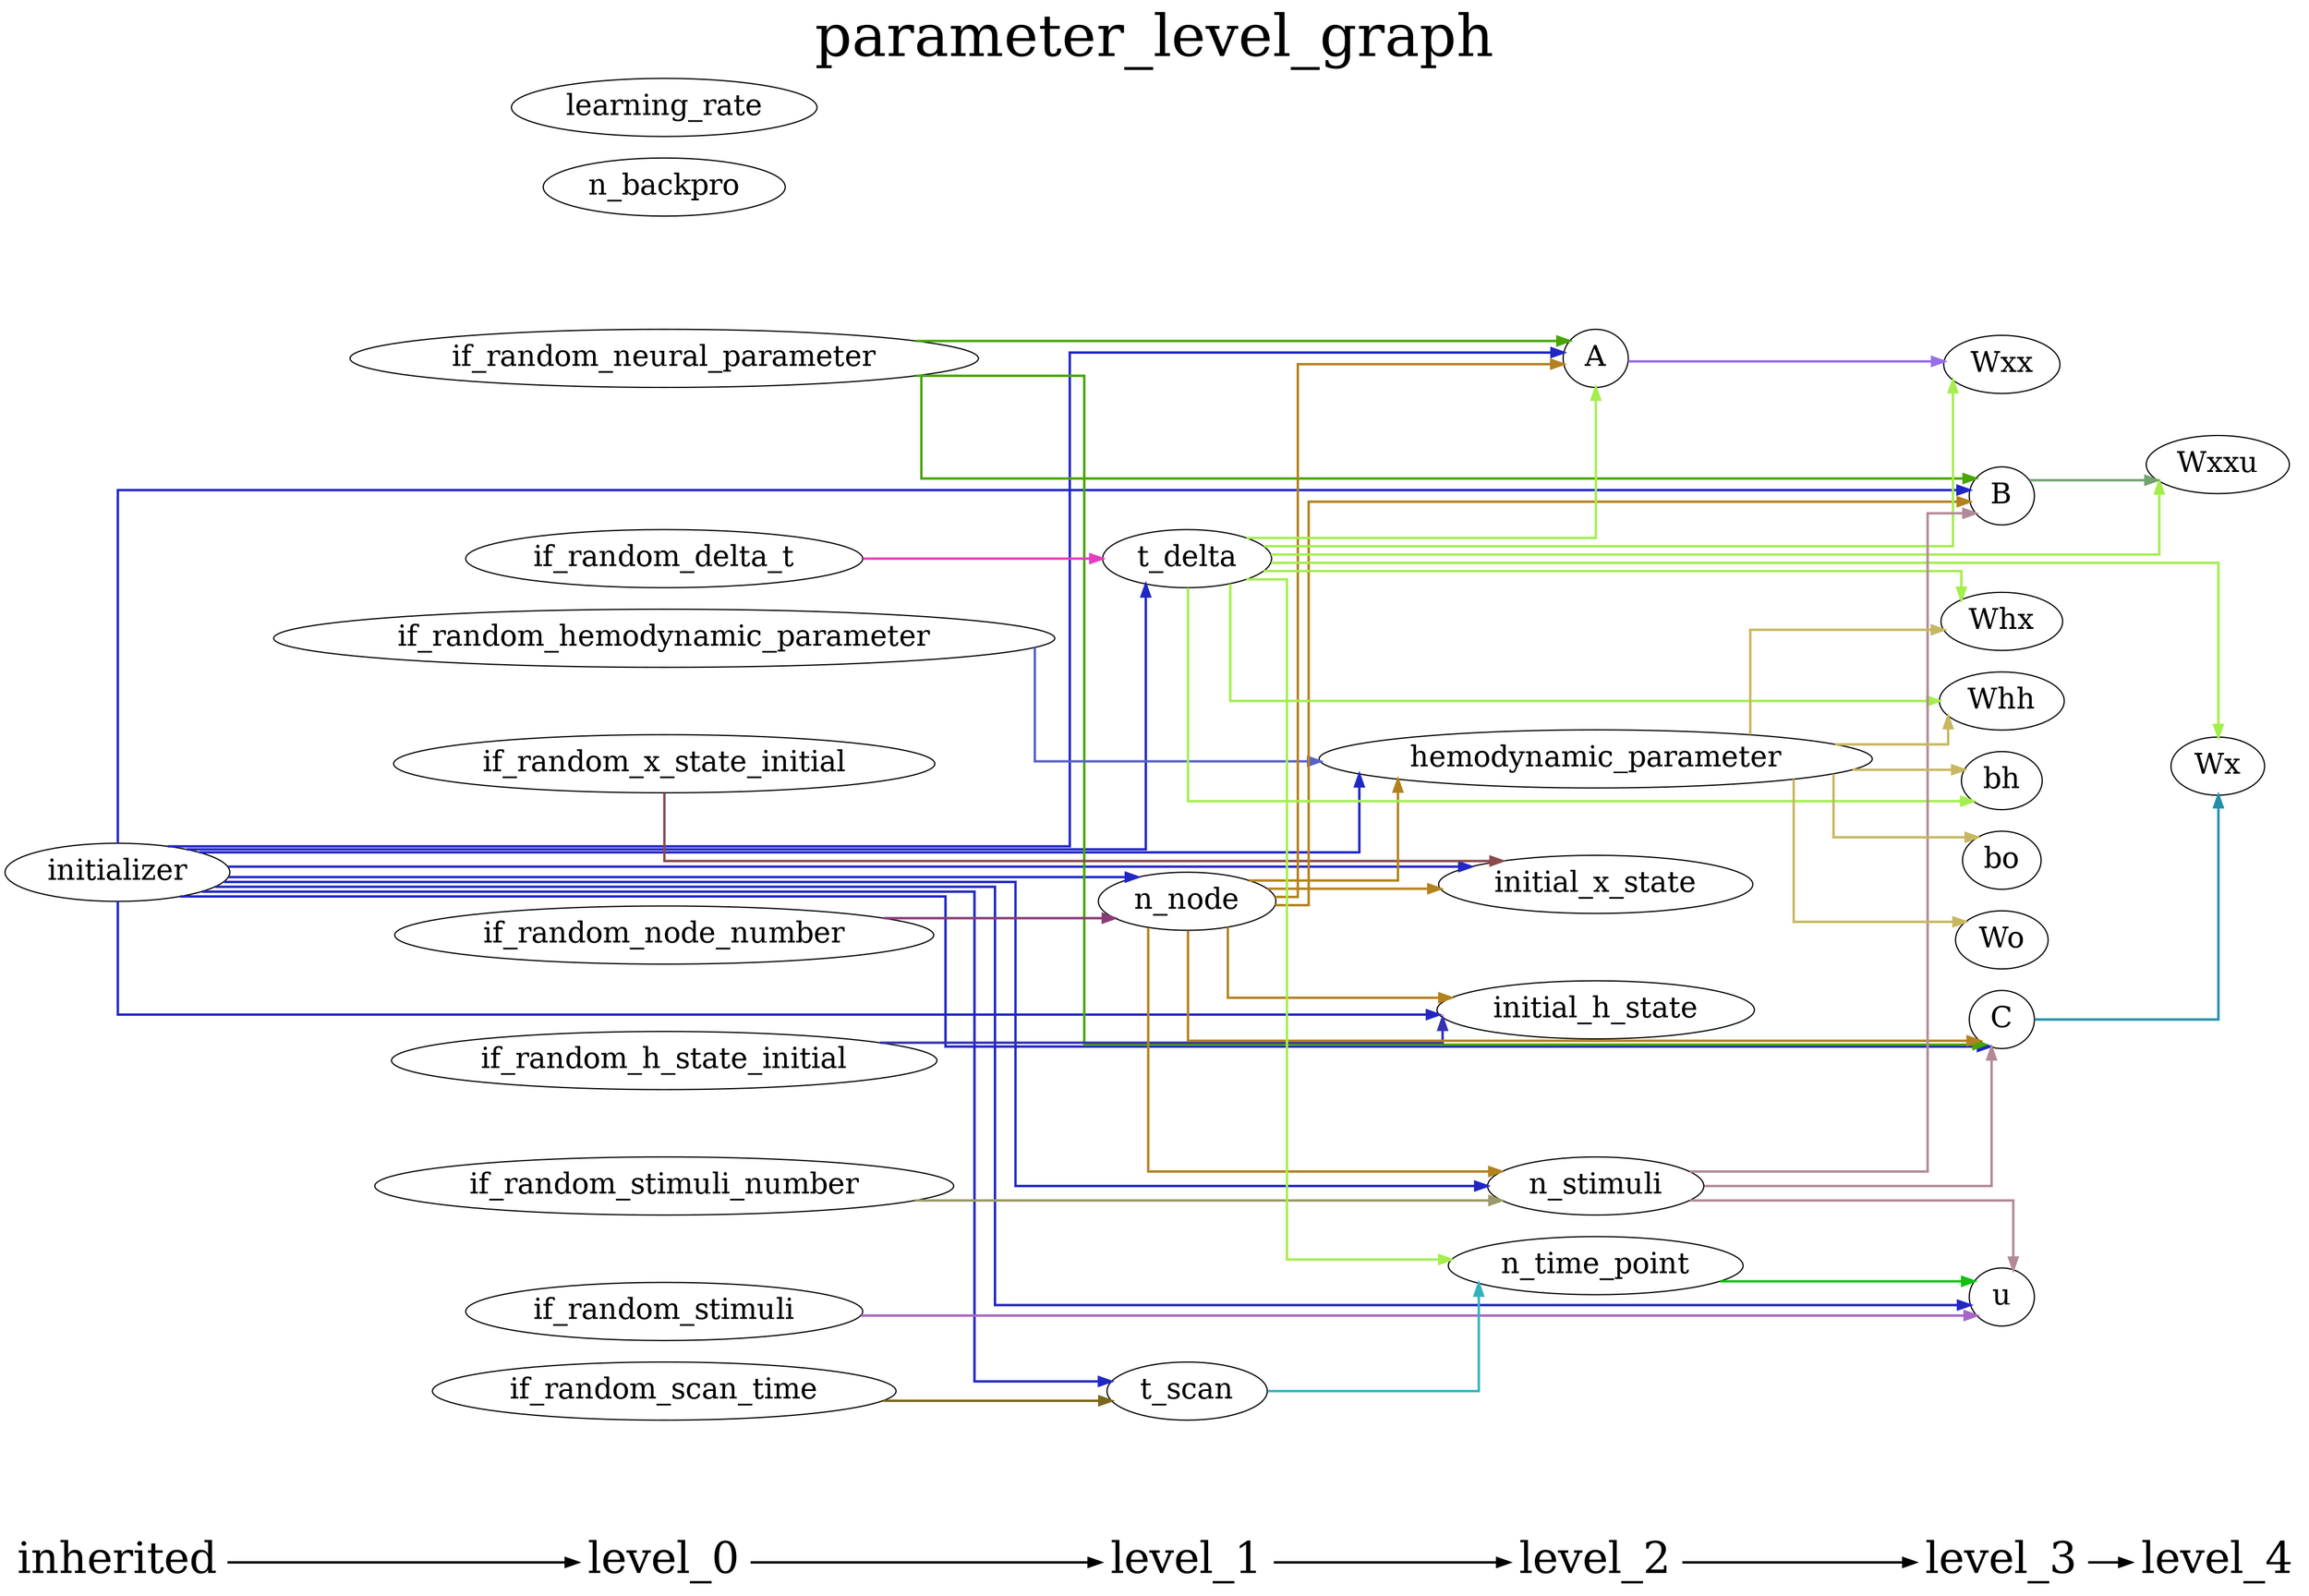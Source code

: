 digraph G {
          splines=ortho;
          fontsize = 48;
          rankdir = "LR";
          node[fontsize=24];
          edge[penwidth=2];
          {
          node [shape=plaintext fontsize=36];
          inherited -> 
          level_0 -> 
          level_1 -> 
          level_2 -> 
          level_3 -> 
          level_4
          }
          {rank = same;
          inherited;
          initializer;
          }
          {rank = same;
          level_0;
          if_random_neural_parameter;
          if_random_hemodynamic_parameter;
          if_random_x_state_initial;
          if_random_h_state_initial;
          if_random_stimuli;
          if_random_node_number;
          if_random_stimuli_number;
          if_random_delta_t;
          if_random_scan_time;
          n_backpro;
          learning_rate;
          }
          {rank = same;
          level_1;
          n_node;
          t_delta;
          t_scan;
          }
          {rank = same;
          level_2;
          n_time_point;
          n_stimuli;
          A;
          hemodynamic_parameter;
          initial_x_state;
          initial_h_state;
          }
          {rank = same;
          level_3;
          u;
          B;
          C;
          Wxx;
          Whx;
          Whh;
          bh;
          Wo;
          bo;
          }
          {rank = same;
          level_4;
          Wxxu;
          Wx;
          }
          if_random_h_state_initial -> initial_h_state [color="#3731B4"];
          t_delta -> Wx [color="#A4EE4E"];
          t_delta -> Whh [color="#A4EE4E"];
          t_delta -> bh [color="#A4EE4E"];
          t_delta -> A [color="#A4EE4E"];
          t_delta -> Wxx [color="#A4EE4E"];
          t_delta -> Wxxu [color="#A4EE4E"];
          t_delta -> n_time_point [color="#A4EE4E"];
          t_delta -> Whx [color="#A4EE4E"];
          A -> Wxx [color="#976EEB"];
          t_scan -> n_time_point [color="#35B2BE"];
          if_random_node_number -> n_node [color="#883C76"];
          n_node -> initial_h_state [color="#B3821E"];
          n_node -> A [color="#B3821E"];
          n_node -> n_stimuli [color="#B3821E"];
          n_node -> C [color="#B3821E"];
          n_node -> B [color="#B3821E"];
          n_node -> hemodynamic_parameter [color="#B3821E"];
          n_node -> initial_x_state [color="#B3821E"];
          hemodynamic_parameter -> Whh [color="#C7B761"];
          hemodynamic_parameter -> bh [color="#C7B761"];
          hemodynamic_parameter -> bo [color="#C7B761"];
          hemodynamic_parameter -> Wo [color="#C7B761"];
          hemodynamic_parameter -> Whx [color="#C7B761"];
          B -> Wxxu [color="#73A370"];
          if_random_x_state_initial -> initial_x_state [color="#8B4A4B"];
          n_stimuli -> u [color="#B28A97"];
          n_stimuli -> C [color="#B28A97"];
          n_stimuli -> B [color="#B28A97"];
          if_random_stimuli -> u [color="#A866C6"];
          if_random_scan_time -> t_scan [color="#79681C"];
          if_random_delta_t -> t_delta [color="#E73CC0"];
          n_time_point -> u [color="#0EC210"];
          initializer -> initial_h_state [color="#2127C3"];
          initializer -> t_delta [color="#2127C3"];
          initializer -> A [color="#2127C3"];
          initializer -> u [color="#2127C3"];
          initializer -> n_stimuli [color="#2127C3"];
          initializer -> C [color="#2127C3"];
          initializer -> B [color="#2127C3"];
          initializer -> n_node [color="#2127C3"];
          initializer -> hemodynamic_parameter [color="#2127C3"];
          initializer -> t_scan [color="#2127C3"];
          initializer -> initial_x_state [color="#2127C3"];
          C -> Wx [color="#248EAC"];
          if_random_stimuli_number -> n_stimuli [color="#9B9A69"];
          if_random_neural_parameter -> A [color="#47A606"];
          if_random_neural_parameter -> C [color="#47A606"];
          if_random_neural_parameter -> B [color="#47A606"];
          if_random_hemodynamic_parameter -> hemodynamic_parameter [color="#5861C9"];
          labelloc = "t";
          label = "parameter_level_graph";
}